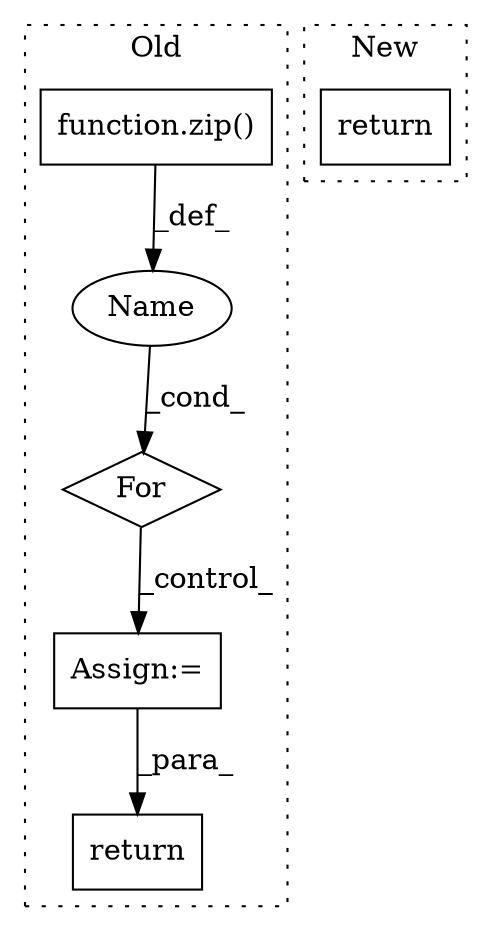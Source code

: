 digraph G {
subgraph cluster0 {
1 [label="function.zip()" a="75" s="873,897" l="4,1" shape="box"];
3 [label="For" a="107" s="855,898" l="4,14" shape="diamond"];
4 [label="Name" a="87" s="865" l="4" shape="ellipse"];
5 [label="Assign:=" a="68" s="913" l="3" shape="box"];
6 [label="return" a="93" s="988" l="7" shape="box"];
label = "Old";
style="dotted";
}
subgraph cluster1 {
2 [label="return" a="93" s="819" l="7" shape="box"];
label = "New";
style="dotted";
}
1 -> 4 [label="_def_"];
3 -> 5 [label="_control_"];
4 -> 3 [label="_cond_"];
5 -> 6 [label="_para_"];
}